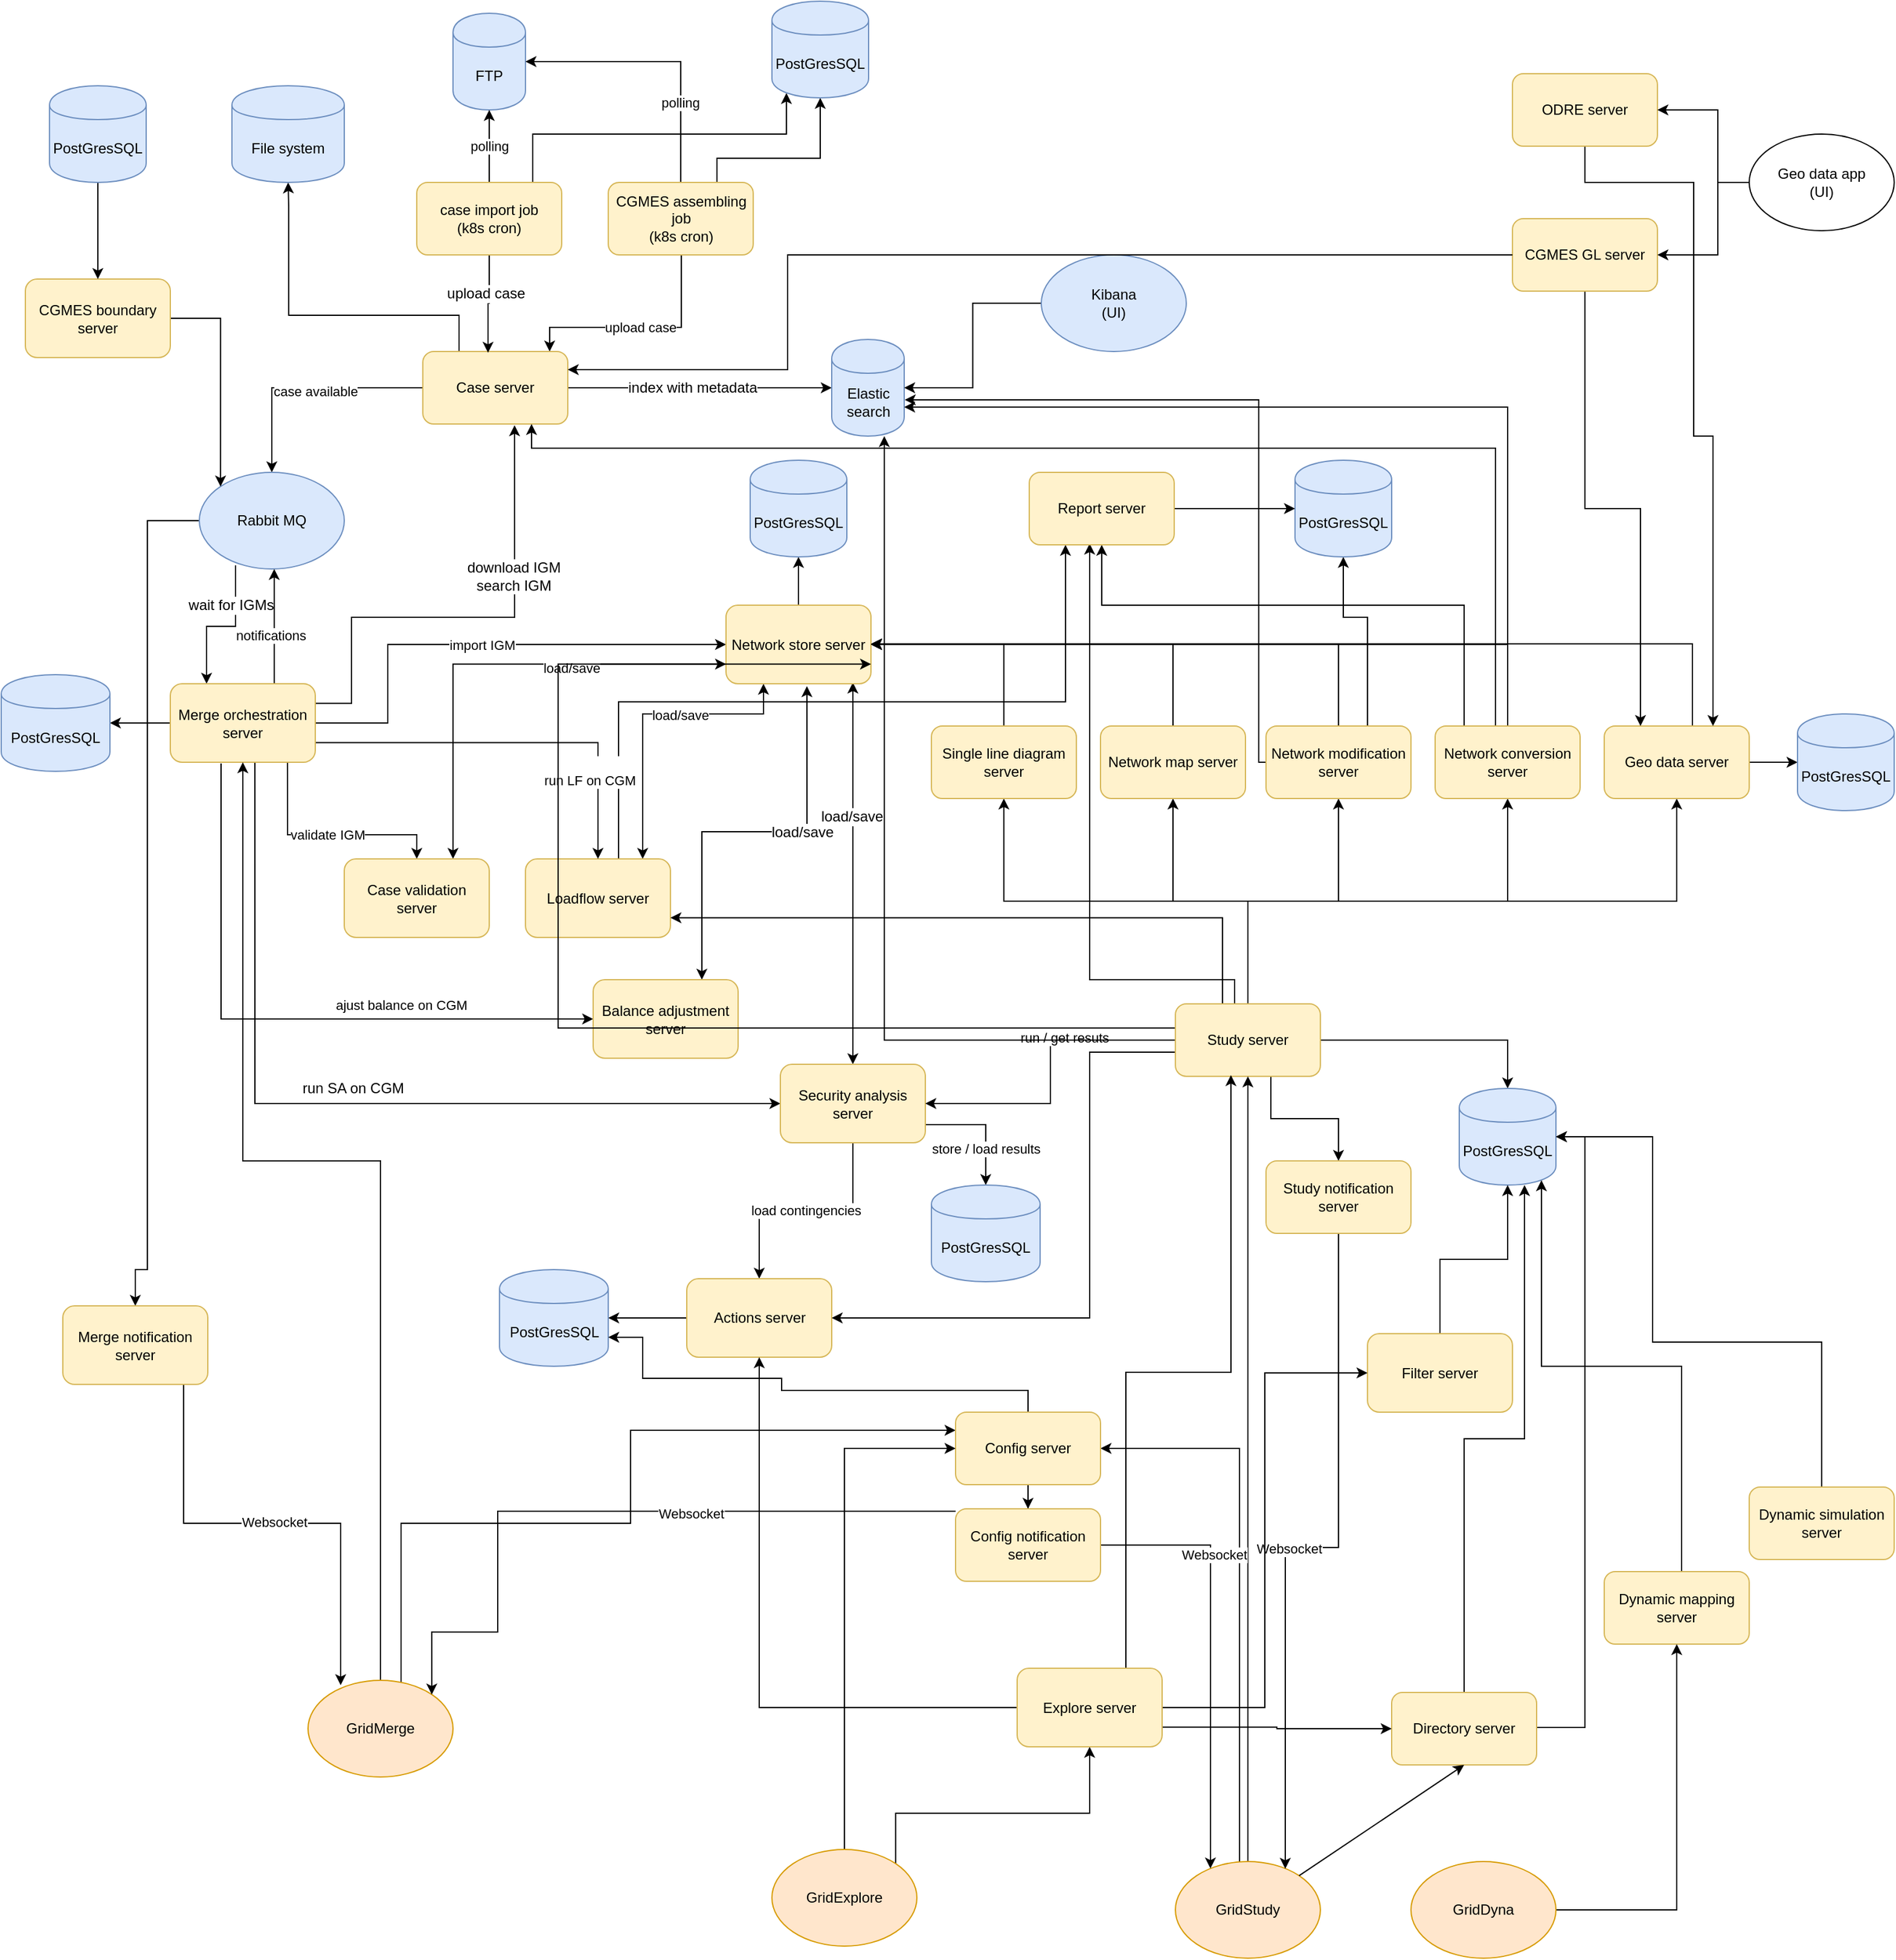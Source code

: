 <mxfile version="18.0.1" type="device"><diagram id="nZ52ACv4BuAKX4Gc4Oga" name="Page-1"><mxGraphModel dx="1422" dy="720" grid="1" gridSize="10" guides="1" tooltips="1" connect="1" arrows="1" fold="1" page="1" pageScale="1" pageWidth="1654" pageHeight="2336" math="0" shadow="0"><root><mxCell id="0"/><mxCell id="1" parent="0"/><mxCell id="-lcH-714XWrCng2hsg_k-27" style="edgeStyle=orthogonalEdgeStyle;rounded=0;orthogonalLoop=1;jettySize=auto;html=1;strokeColor=#000000;fontColor=#000000;" parent="1" source="-lcH-714XWrCng2hsg_k-1" target="-lcH-714XWrCng2hsg_k-23" edge="1"><mxGeometry relative="1" as="geometry"/></mxCell><mxCell id="-lcH-714XWrCng2hsg_k-28" value="index with metadata" style="text;html=1;align=center;verticalAlign=middle;resizable=0;points=[];labelBackgroundColor=#ffffff;" parent="-lcH-714XWrCng2hsg_k-27" vertex="1" connectable="0"><mxGeometry x="0.434" relative="1" as="geometry"><mxPoint x="-53.5" as="offset"/></mxGeometry></mxCell><mxCell id="YNeChLyI82NpCaiBGggI-13" style="edgeStyle=orthogonalEdgeStyle;rounded=0;orthogonalLoop=1;jettySize=auto;html=1;startArrow=none;startFill=0;strokeColor=#000000;fontColor=#000000;" parent="1" source="-lcH-714XWrCng2hsg_k-1" target="-lcH-714XWrCng2hsg_k-2" edge="1"><mxGeometry relative="1" as="geometry"/></mxCell><mxCell id="YNeChLyI82NpCaiBGggI-14" value="case available" style="edgeLabel;html=1;align=center;verticalAlign=middle;resizable=0;points=[];fontColor=#000000;" parent="YNeChLyI82NpCaiBGggI-13" vertex="1" connectable="0"><mxGeometry x="-0.087" y="3" relative="1" as="geometry"><mxPoint as="offset"/></mxGeometry></mxCell><mxCell id="YNeChLyI82NpCaiBGggI-18" value="upload case" style="edgeStyle=orthogonalEdgeStyle;rounded=0;orthogonalLoop=1;jettySize=auto;html=1;entryX=0.5;entryY=1;entryDx=0;entryDy=0;startArrow=classic;startFill=1;strokeColor=#000000;fontColor=#000000;exitX=0.875;exitY=0;exitDx=0;exitDy=0;exitPerimeter=0;endArrow=none;endFill=0;" parent="1" source="-lcH-714XWrCng2hsg_k-1" target="YNeChLyI82NpCaiBGggI-17" edge="1"><mxGeometry relative="1" as="geometry"><Array as="points"><mxPoint x="523" y="270"/><mxPoint x="632" y="270"/><mxPoint x="632" y="210"/></Array></mxGeometry></mxCell><mxCell id="gnLXbhwJznotGgnq6ZsX-46" style="edgeStyle=orthogonalEdgeStyle;rounded=0;orthogonalLoop=1;jettySize=auto;html=1;entryX=0.5;entryY=1;entryDx=0;entryDy=0;exitX=0.25;exitY=0;exitDx=0;exitDy=0;" parent="1" source="-lcH-714XWrCng2hsg_k-1" target="gnLXbhwJznotGgnq6ZsX-47" edge="1"><mxGeometry relative="1" as="geometry"><Array as="points"><mxPoint x="448" y="260"/><mxPoint x="307" y="260"/><mxPoint x="307" y="170"/></Array><mxPoint x="800" y="170" as="targetPoint"/><mxPoint x="400" y="270" as="sourcePoint"/></mxGeometry></mxCell><mxCell id="-lcH-714XWrCng2hsg_k-1" value="Case server" style="rounded=1;whiteSpace=wrap;html=1;fillColor=#fff2cc;strokeColor=#d6b656;" parent="1" vertex="1"><mxGeometry x="418" y="290" width="120" height="60" as="geometry"/></mxCell><mxCell id="-lcH-714XWrCng2hsg_k-19" style="edgeStyle=orthogonalEdgeStyle;rounded=0;orthogonalLoop=1;jettySize=auto;html=1;fontColor=#FF33FF;entryX=0.25;entryY=0;entryDx=0;entryDy=0;exitX=0.25;exitY=0.963;exitDx=0;exitDy=0;exitPerimeter=0;" parent="1" source="-lcH-714XWrCng2hsg_k-2" target="f9GNQP5eCho-4kWKBRWq-1" edge="1"><mxGeometry relative="1" as="geometry"><mxPoint x="234" y="470" as="sourcePoint"/><mxPoint x="269" y="520" as="targetPoint"/></mxGeometry></mxCell><mxCell id="-lcH-714XWrCng2hsg_k-20" value="wait for IGMs" style="text;html=1;align=center;verticalAlign=middle;resizable=0;points=[];labelBackgroundColor=#ffffff;" parent="-lcH-714XWrCng2hsg_k-19" vertex="1" connectable="0"><mxGeometry x="0.12" y="22" relative="1" as="geometry"><mxPoint x="13.54" y="-39.5" as="offset"/></mxGeometry></mxCell><mxCell id="YNeChLyI82NpCaiBGggI-10" style="edgeStyle=orthogonalEdgeStyle;rounded=0;orthogonalLoop=1;jettySize=auto;html=1;entryX=0.5;entryY=0;entryDx=0;entryDy=0;startArrow=none;startFill=0;exitX=0;exitY=0.5;exitDx=0;exitDy=0;" parent="1" source="-lcH-714XWrCng2hsg_k-2" target="YNeChLyI82NpCaiBGggI-9" edge="1"><mxGeometry relative="1" as="geometry"><Array as="points"><mxPoint x="190" y="430"/><mxPoint x="190" y="1050"/></Array></mxGeometry></mxCell><mxCell id="-lcH-714XWrCng2hsg_k-2" value="Rabbit MQ" style="ellipse;whiteSpace=wrap;html=1;fillColor=#dae8fc;strokeColor=#6c8ebf;" parent="1" vertex="1"><mxGeometry x="233" y="390" width="120" height="80" as="geometry"/></mxCell><mxCell id="-lcH-714XWrCng2hsg_k-8" value="FTP" style="shape=cylinder;whiteSpace=wrap;html=1;boundedLbl=1;backgroundOutline=1;fillColor=#dae8fc;strokeColor=#6c8ebf;" parent="1" vertex="1"><mxGeometry x="443" y="10" width="60" height="80" as="geometry"/></mxCell><mxCell id="-lcH-714XWrCng2hsg_k-13" style="edgeStyle=orthogonalEdgeStyle;rounded=0;orthogonalLoop=1;jettySize=auto;html=1;entryX=0.45;entryY=0.017;entryDx=0;entryDy=0;entryPerimeter=0;" parent="1" source="-lcH-714XWrCng2hsg_k-9" target="-lcH-714XWrCng2hsg_k-1" edge="1"><mxGeometry relative="1" as="geometry"/></mxCell><mxCell id="-lcH-714XWrCng2hsg_k-14" value="upload case" style="text;html=1;align=center;verticalAlign=middle;resizable=0;points=[];labelBackgroundColor=#ffffff;" parent="-lcH-714XWrCng2hsg_k-13" vertex="1" connectable="0"><mxGeometry x="-0.223" y="-3" relative="1" as="geometry"><mxPoint as="offset"/></mxGeometry></mxCell><mxCell id="f9GNQP5eCho-4kWKBRWq-10" style="edgeStyle=orthogonalEdgeStyle;rounded=0;orthogonalLoop=1;jettySize=auto;html=1;entryX=0.15;entryY=0.95;entryDx=0;entryDy=0;entryPerimeter=0;" parent="1" source="-lcH-714XWrCng2hsg_k-9" target="EGy42DPzkl6_A8lIJ_Wb-2" edge="1"><mxGeometry relative="1" as="geometry"><Array as="points"><mxPoint x="509" y="110"/><mxPoint x="719" y="110"/></Array><mxPoint x="720" y="60" as="targetPoint"/></mxGeometry></mxCell><mxCell id="YNeChLyI82NpCaiBGggI-22" value="polling" style="edgeStyle=orthogonalEdgeStyle;rounded=0;orthogonalLoop=1;jettySize=auto;html=1;entryX=0.5;entryY=1;entryDx=0;entryDy=0;startArrow=none;startFill=0;endArrow=classic;endFill=1;strokeColor=#000000;fontColor=#000000;" parent="1" source="-lcH-714XWrCng2hsg_k-9" target="-lcH-714XWrCng2hsg_k-8" edge="1"><mxGeometry relative="1" as="geometry"/></mxCell><mxCell id="-lcH-714XWrCng2hsg_k-9" value="&lt;div&gt;case import job&lt;br&gt;&lt;/div&gt;&lt;div&gt;(k8s cron)&lt;/div&gt;" style="rounded=1;whiteSpace=wrap;html=1;fillColor=#fff2cc;strokeColor=#d6b656;" parent="1" vertex="1"><mxGeometry x="413" y="150" width="120" height="60" as="geometry"/></mxCell><mxCell id="-lcH-714XWrCng2hsg_k-21" style="edgeStyle=orthogonalEdgeStyle;rounded=0;orthogonalLoop=1;jettySize=auto;html=1;entryX=0.633;entryY=1.017;entryDx=0;entryDy=0;entryPerimeter=0;exitX=1;exitY=0.25;exitDx=0;exitDy=0;" parent="1" source="f9GNQP5eCho-4kWKBRWq-1" target="-lcH-714XWrCng2hsg_k-1" edge="1"><mxGeometry relative="1" as="geometry"><Array as="points"><mxPoint x="359" y="581"/><mxPoint x="359" y="510"/><mxPoint x="494" y="510"/></Array></mxGeometry></mxCell><mxCell id="-lcH-714XWrCng2hsg_k-22" value="&lt;div&gt;download IGM&lt;/div&gt;&lt;div&gt;search IGM&lt;br&gt;&lt;/div&gt;" style="text;html=1;align=center;verticalAlign=middle;resizable=0;points=[];labelBackgroundColor=#ffffff;" parent="-lcH-714XWrCng2hsg_k-21" vertex="1" connectable="0"><mxGeometry x="0.368" y="1" relative="1" as="geometry"><mxPoint as="offset"/></mxGeometry></mxCell><mxCell id="-lcH-714XWrCng2hsg_k-34" value="import IGM" style="edgeStyle=orthogonalEdgeStyle;rounded=0;orthogonalLoop=1;jettySize=auto;html=1;entryX=0;entryY=0.5;entryDx=0;entryDy=0;strokeColor=#000000;fontColor=#000000;exitX=1;exitY=0.5;exitDx=0;exitDy=0;" parent="1" source="f9GNQP5eCho-4kWKBRWq-1" target="-lcH-714XWrCng2hsg_k-30" edge="1"><mxGeometry relative="1" as="geometry"><Array as="points"><mxPoint x="389" y="598"/><mxPoint x="389" y="533"/></Array></mxGeometry></mxCell><mxCell id="-lcH-714XWrCng2hsg_k-35" value="ajust balance on CGM" style="edgeStyle=orthogonalEdgeStyle;rounded=0;orthogonalLoop=1;jettySize=auto;html=1;entryX=0;entryY=0.5;entryDx=0;entryDy=0;strokeColor=#000000;fontColor=#000000;exitX=0.35;exitY=1.015;exitDx=0;exitDy=0;exitPerimeter=0;" parent="1" source="f9GNQP5eCho-4kWKBRWq-1" target="-lcH-714XWrCng2hsg_k-32" edge="1"><mxGeometry x="0.388" y="13" relative="1" as="geometry"><mxPoint y="1" as="offset"/></mxGeometry></mxCell><mxCell id="-lcH-714XWrCng2hsg_k-36" style="edgeStyle=orthogonalEdgeStyle;rounded=0;orthogonalLoop=1;jettySize=auto;html=1;exitX=0.583;exitY=1;exitDx=0;exitDy=0;entryX=0;entryY=0.5;entryDx=0;entryDy=0;strokeColor=#000000;fontColor=#000000;exitPerimeter=0;" parent="1" source="f9GNQP5eCho-4kWKBRWq-1" target="-lcH-714XWrCng2hsg_k-33" edge="1"><mxGeometry relative="1" as="geometry"/></mxCell><mxCell id="-lcH-714XWrCng2hsg_k-37" value="run SA on CGM" style="text;html=1;align=center;verticalAlign=middle;resizable=0;points=[];labelBackgroundColor=#ffffff;fontColor=#000000;" parent="-lcH-714XWrCng2hsg_k-36" vertex="1" connectable="0"><mxGeometry x="-0.3" relative="1" as="geometry"><mxPoint x="81" y="19" as="offset"/></mxGeometry></mxCell><mxCell id="-lcH-714XWrCng2hsg_k-50" value="validate IGM" style="edgeStyle=orthogonalEdgeStyle;rounded=0;orthogonalLoop=1;jettySize=auto;html=1;strokeColor=#000000;fontColor=#000000;exitX=0.808;exitY=1;exitDx=0;exitDy=0;entryX=0.5;entryY=0;entryDx=0;entryDy=0;exitPerimeter=0;" parent="1" source="f9GNQP5eCho-4kWKBRWq-1" target="YNeChLyI82NpCaiBGggI-1" edge="1"><mxGeometry relative="1" as="geometry"><mxPoint x="475" y="595" as="sourcePoint"/><mxPoint x="169" y="700" as="targetPoint"/><Array as="points"><mxPoint x="306" y="690"/><mxPoint x="413" y="690"/></Array></mxGeometry></mxCell><mxCell id="-lcH-714XWrCng2hsg_k-23" value="Elastic search" style="shape=cylinder;whiteSpace=wrap;html=1;boundedLbl=1;backgroundOutline=1;fillColor=#dae8fc;strokeColor=#6c8ebf;" parent="1" vertex="1"><mxGeometry x="756.5" y="280" width="60" height="80" as="geometry"/></mxCell><mxCell id="-lcH-714XWrCng2hsg_k-41" style="edgeStyle=orthogonalEdgeStyle;rounded=0;orthogonalLoop=1;jettySize=auto;html=1;strokeColor=#000000;fontColor=#000000;exitX=0.558;exitY=1.031;exitDx=0;exitDy=0;entryX=0.75;entryY=0;entryDx=0;entryDy=0;exitPerimeter=0;startArrow=classic;startFill=1;" parent="1" source="-lcH-714XWrCng2hsg_k-30" target="-lcH-714XWrCng2hsg_k-32" edge="1"><mxGeometry relative="1" as="geometry"/></mxCell><mxCell id="-lcH-714XWrCng2hsg_k-43" value="load/save" style="text;html=1;align=center;verticalAlign=middle;resizable=0;points=[];labelBackgroundColor=#ffffff;fontColor=#000000;" parent="-lcH-714XWrCng2hsg_k-41" vertex="1" connectable="0"><mxGeometry x="-0.237" relative="1" as="geometry"><mxPoint x="1" as="offset"/></mxGeometry></mxCell><mxCell id="-lcH-714XWrCng2hsg_k-42" style="edgeStyle=orthogonalEdgeStyle;rounded=0;orthogonalLoop=1;jettySize=auto;html=1;entryX=0.5;entryY=0;entryDx=0;entryDy=0;strokeColor=#000000;fontColor=#000000;exitX=0.875;exitY=0.985;exitDx=0;exitDy=0;exitPerimeter=0;startArrow=classic;startFill=1;" parent="1" source="-lcH-714XWrCng2hsg_k-30" target="-lcH-714XWrCng2hsg_k-33" edge="1"><mxGeometry relative="1" as="geometry"><mxPoint x="769" y="568" as="sourcePoint"/></mxGeometry></mxCell><mxCell id="-lcH-714XWrCng2hsg_k-44" value="load/save" style="text;html=1;align=center;verticalAlign=middle;resizable=0;points=[];labelBackgroundColor=#ffffff;fontColor=#000000;" parent="-lcH-714XWrCng2hsg_k-42" vertex="1" connectable="0"><mxGeometry x="-0.297" y="-1" relative="1" as="geometry"><mxPoint as="offset"/></mxGeometry></mxCell><mxCell id="-lcH-714XWrCng2hsg_k-48" style="edgeStyle=orthogonalEdgeStyle;rounded=0;orthogonalLoop=1;jettySize=auto;html=1;strokeColor=#000000;fontColor=#000000;entryX=0.5;entryY=1;entryDx=0;entryDy=0;" parent="1" source="-lcH-714XWrCng2hsg_k-30" target="EGy42DPzkl6_A8lIJ_Wb-3" edge="1"><mxGeometry relative="1" as="geometry"><mxPoint x="670" y="460" as="targetPoint"/></mxGeometry></mxCell><mxCell id="-lcH-714XWrCng2hsg_k-52" style="edgeStyle=orthogonalEdgeStyle;rounded=0;orthogonalLoop=1;jettySize=auto;html=1;strokeColor=#000000;fontColor=#000000;startArrow=classic;startFill=1;" parent="1" edge="1"><mxGeometry relative="1" as="geometry"><Array as="points"><mxPoint x="700" y="590"/><mxPoint x="600" y="590"/></Array><mxPoint x="700" y="565" as="sourcePoint"/><mxPoint x="600" y="710" as="targetPoint"/></mxGeometry></mxCell><mxCell id="f9GNQP5eCho-4kWKBRWq-14" value="load/save" style="edgeLabel;html=1;align=center;verticalAlign=middle;resizable=0;points=[];" parent="-lcH-714XWrCng2hsg_k-52" vertex="1" connectable="0"><mxGeometry x="-0.227" y="1" relative="1" as="geometry"><mxPoint as="offset"/></mxGeometry></mxCell><mxCell id="-lcH-714XWrCng2hsg_k-30" value="Network store server" style="rounded=1;whiteSpace=wrap;html=1;fillColor=#fff2cc;strokeColor=#d6b656;" parent="1" vertex="1"><mxGeometry x="669" y="500" width="120" height="65" as="geometry"/></mxCell><mxCell id="-lcH-714XWrCng2hsg_k-31" style="edgeStyle=orthogonalEdgeStyle;rounded=0;orthogonalLoop=1;jettySize=auto;html=1;exitX=0.5;exitY=1;exitDx=0;exitDy=0;strokeColor=#000000;fontColor=#000000;" parent="1" source="-lcH-714XWrCng2hsg_k-30" target="-lcH-714XWrCng2hsg_k-30" edge="1"><mxGeometry relative="1" as="geometry"/></mxCell><mxCell id="-lcH-714XWrCng2hsg_k-32" value="Balance adjustment server" style="rounded=1;whiteSpace=wrap;html=1;fillColor=#fff2cc;strokeColor=#d6b656;" parent="1" vertex="1"><mxGeometry x="559" y="810" width="120" height="65" as="geometry"/></mxCell><mxCell id="f9GNQP5eCho-4kWKBRWq-21" value="load contingencies" style="edgeStyle=orthogonalEdgeStyle;rounded=0;orthogonalLoop=1;jettySize=auto;html=1;" parent="1" source="-lcH-714XWrCng2hsg_k-33" target="f9GNQP5eCho-4kWKBRWq-18" edge="1"><mxGeometry relative="1" as="geometry"/></mxCell><mxCell id="gnLXbhwJznotGgnq6ZsX-56" value="store / load results" style="edgeStyle=orthogonalEdgeStyle;rounded=0;orthogonalLoop=1;jettySize=auto;html=1;" parent="1" source="-lcH-714XWrCng2hsg_k-33" target="gnLXbhwJznotGgnq6ZsX-55" edge="1"><mxGeometry y="-20" relative="1" as="geometry"><Array as="points"><mxPoint x="884" y="930"/></Array><mxPoint x="20" y="20" as="offset"/></mxGeometry></mxCell><mxCell id="-lcH-714XWrCng2hsg_k-33" value="Security analysis server" style="rounded=1;whiteSpace=wrap;html=1;fillColor=#fff2cc;strokeColor=#d6b656;" parent="1" vertex="1"><mxGeometry x="714" y="880" width="120" height="65" as="geometry"/></mxCell><mxCell id="hC_RuYK1lBQlacndvNK2-4" style="edgeStyle=orthogonalEdgeStyle;rounded=0;orthogonalLoop=1;jettySize=auto;html=1;entryX=0.25;entryY=1;entryDx=0;entryDy=0;" parent="1" source="-lcH-714XWrCng2hsg_k-49" target="hC_RuYK1lBQlacndvNK2-1" edge="1"><mxGeometry relative="1" as="geometry"><Array as="points"><mxPoint x="580" y="580"/><mxPoint x="950" y="580"/></Array></mxGeometry></mxCell><mxCell id="-lcH-714XWrCng2hsg_k-49" value="Loadflow server" style="rounded=1;whiteSpace=wrap;html=1;fillColor=#fff2cc;strokeColor=#d6b656;" parent="1" vertex="1"><mxGeometry x="503" y="710" width="120" height="65" as="geometry"/></mxCell><mxCell id="f9GNQP5eCho-4kWKBRWq-4" style="edgeStyle=orthogonalEdgeStyle;rounded=0;orthogonalLoop=1;jettySize=auto;html=1;" parent="1" target="-lcH-714XWrCng2hsg_k-2" edge="1"><mxGeometry relative="1" as="geometry"><mxPoint x="295" y="565" as="sourcePoint"/><mxPoint x="295" y="470" as="targetPoint"/><Array as="points"><mxPoint x="295" y="500"/><mxPoint x="295" y="500"/></Array></mxGeometry></mxCell><mxCell id="f9GNQP5eCho-4kWKBRWq-5" value="&lt;font&gt;notifications&lt;/font&gt;" style="edgeLabel;html=1;align=center;verticalAlign=middle;resizable=0;points=[];" parent="f9GNQP5eCho-4kWKBRWq-4" vertex="1" connectable="0"><mxGeometry x="-0.157" y="3" relative="1" as="geometry"><mxPoint as="offset"/></mxGeometry></mxCell><mxCell id="f9GNQP5eCho-4kWKBRWq-11" style="edgeStyle=orthogonalEdgeStyle;rounded=0;orthogonalLoop=1;jettySize=auto;html=1;" parent="1" source="f9GNQP5eCho-4kWKBRWq-1" target="f9GNQP5eCho-4kWKBRWq-6" edge="1"><mxGeometry relative="1" as="geometry"/></mxCell><mxCell id="YNeChLyI82NpCaiBGggI-7" style="edgeStyle=orthogonalEdgeStyle;rounded=0;orthogonalLoop=1;jettySize=auto;html=1;entryX=0.5;entryY=0;entryDx=0;entryDy=0;startArrow=none;startFill=0;exitX=1;exitY=0.75;exitDx=0;exitDy=0;" parent="1" source="f9GNQP5eCho-4kWKBRWq-1" target="-lcH-714XWrCng2hsg_k-49" edge="1"><mxGeometry relative="1" as="geometry"/></mxCell><mxCell id="YNeChLyI82NpCaiBGggI-8" value="&lt;br&gt;run LF on CGM" style="edgeLabel;html=1;align=center;verticalAlign=middle;resizable=0;points=[];" parent="YNeChLyI82NpCaiBGggI-7" vertex="1" connectable="0"><mxGeometry x="0.075" y="-4" relative="1" as="geometry"><mxPoint x="49" y="19.71" as="offset"/></mxGeometry></mxCell><mxCell id="f9GNQP5eCho-4kWKBRWq-1" value="Merge orchestration server" style="rounded=1;whiteSpace=wrap;html=1;fillColor=#fff2cc;strokeColor=#d6b656;" parent="1" vertex="1"><mxGeometry x="209" y="565" width="120" height="65" as="geometry"/></mxCell><mxCell id="f9GNQP5eCho-4kWKBRWq-6" value="PostGresSQL" style="shape=cylinder;whiteSpace=wrap;html=1;boundedLbl=1;backgroundOutline=1;fillColor=#dae8fc;strokeColor=#6c8ebf;" parent="1" vertex="1"><mxGeometry x="69" y="557.5" width="90" height="80" as="geometry"/></mxCell><mxCell id="f9GNQP5eCho-4kWKBRWq-20" style="edgeStyle=orthogonalEdgeStyle;rounded=0;orthogonalLoop=1;jettySize=auto;html=1;entryX=1;entryY=0.5;entryDx=0;entryDy=0;" parent="1" source="f9GNQP5eCho-4kWKBRWq-18" target="f9GNQP5eCho-4kWKBRWq-19" edge="1"><mxGeometry relative="1" as="geometry"/></mxCell><mxCell id="f9GNQP5eCho-4kWKBRWq-18" value="Actions server" style="rounded=1;whiteSpace=wrap;html=1;fillColor=#fff2cc;strokeColor=#d6b656;" parent="1" vertex="1"><mxGeometry x="636.5" y="1057.5" width="120" height="65" as="geometry"/></mxCell><mxCell id="f9GNQP5eCho-4kWKBRWq-19" value="PostGresSQL" style="shape=cylinder;whiteSpace=wrap;html=1;boundedLbl=1;backgroundOutline=1;fillColor=#dae8fc;strokeColor=#6c8ebf;" parent="1" vertex="1"><mxGeometry x="481.5" y="1050" width="90" height="80" as="geometry"/></mxCell><mxCell id="YNeChLyI82NpCaiBGggI-4" style="edgeStyle=orthogonalEdgeStyle;rounded=0;orthogonalLoop=1;jettySize=auto;html=1;exitX=0.75;exitY=0;exitDx=0;exitDy=0;entryX=0;entryY=0.75;entryDx=0;entryDy=0;startArrow=classic;startFill=1;" parent="1" source="YNeChLyI82NpCaiBGggI-1" target="-lcH-714XWrCng2hsg_k-30" edge="1"><mxGeometry relative="1" as="geometry"/></mxCell><mxCell id="YNeChLyI82NpCaiBGggI-5" value="load/save" style="edgeLabel;html=1;align=center;verticalAlign=middle;resizable=0;points=[];" parent="YNeChLyI82NpCaiBGggI-4" vertex="1" connectable="0"><mxGeometry x="0.339" y="-3" relative="1" as="geometry"><mxPoint as="offset"/></mxGeometry></mxCell><mxCell id="YNeChLyI82NpCaiBGggI-1" value="Case validation server" style="rounded=1;whiteSpace=wrap;html=1;fillColor=#fff2cc;strokeColor=#d6b656;" parent="1" vertex="1"><mxGeometry x="353" y="710" width="120" height="65" as="geometry"/></mxCell><mxCell id="YNeChLyI82NpCaiBGggI-15" style="edgeStyle=orthogonalEdgeStyle;rounded=0;orthogonalLoop=1;jettySize=auto;html=1;entryX=0.225;entryY=0.05;entryDx=0;entryDy=0;startArrow=none;startFill=0;strokeColor=#000000;fontColor=#000000;exitX=0.25;exitY=1;exitDx=0;exitDy=0;entryPerimeter=0;" parent="1" source="YNeChLyI82NpCaiBGggI-9" target="gnLXbhwJznotGgnq6ZsX-35" edge="1"><mxGeometry relative="1" as="geometry"><mxPoint x="149" y="175" as="targetPoint"/><Array as="points"><mxPoint x="220" y="1115"/><mxPoint x="220" y="1260"/><mxPoint x="350" y="1260"/></Array></mxGeometry></mxCell><mxCell id="YNeChLyI82NpCaiBGggI-16" value="Websocket" style="edgeLabel;html=1;align=center;verticalAlign=middle;resizable=0;points=[];fontColor=#000000;" parent="YNeChLyI82NpCaiBGggI-15" vertex="1" connectable="0"><mxGeometry x="0.255" y="1" relative="1" as="geometry"><mxPoint as="offset"/></mxGeometry></mxCell><mxCell id="YNeChLyI82NpCaiBGggI-9" value="Merge notification server" style="rounded=1;whiteSpace=wrap;html=1;fillColor=#fff2cc;strokeColor=#d6b656;" parent="1" vertex="1"><mxGeometry x="120" y="1080" width="120" height="65" as="geometry"/></mxCell><mxCell id="YNeChLyI82NpCaiBGggI-19" style="edgeStyle=orthogonalEdgeStyle;rounded=0;orthogonalLoop=1;jettySize=auto;html=1;startArrow=none;startFill=0;strokeColor=#000000;fontColor=#000000;exitX=0.75;exitY=0;exitDx=0;exitDy=0;" parent="1" source="YNeChLyI82NpCaiBGggI-17" target="EGy42DPzkl6_A8lIJ_Wb-2" edge="1"><mxGeometry relative="1" as="geometry"><mxPoint x="824" y="90" as="targetPoint"/><Array as="points"><mxPoint x="662" y="130"/><mxPoint x="747" y="130"/></Array></mxGeometry></mxCell><mxCell id="YNeChLyI82NpCaiBGggI-20" style="edgeStyle=orthogonalEdgeStyle;rounded=0;orthogonalLoop=1;jettySize=auto;html=1;entryX=1;entryY=0.5;entryDx=0;entryDy=0;startArrow=none;startFill=0;strokeColor=#000000;fontColor=#000000;exitX=0.5;exitY=0;exitDx=0;exitDy=0;" parent="1" source="YNeChLyI82NpCaiBGggI-17" target="-lcH-714XWrCng2hsg_k-8" edge="1"><mxGeometry relative="1" as="geometry"/></mxCell><mxCell id="YNeChLyI82NpCaiBGggI-21" value="polling" style="edgeLabel;html=1;align=center;verticalAlign=middle;resizable=0;points=[];fontColor=#000000;" parent="YNeChLyI82NpCaiBGggI-20" vertex="1" connectable="0"><mxGeometry x="-0.422" y="2" relative="1" as="geometry"><mxPoint x="1" as="offset"/></mxGeometry></mxCell><mxCell id="YNeChLyI82NpCaiBGggI-17" value="&lt;div&gt;CGMES assembling job&lt;br&gt;&lt;/div&gt;&lt;div&gt;(k8s cron)&lt;/div&gt;" style="rounded=1;whiteSpace=wrap;html=1;fillColor=#fff2cc;strokeColor=#d6b656;" parent="1" vertex="1"><mxGeometry x="571.5" y="150" width="120" height="60" as="geometry"/></mxCell><mxCell id="gnLXbhwJznotGgnq6ZsX-18" style="edgeStyle=orthogonalEdgeStyle;rounded=0;orthogonalLoop=1;jettySize=auto;html=1;entryX=0.5;entryY=0;entryDx=0;entryDy=0;" parent="1" source="gnLXbhwJznotGgnq6ZsX-1" target="O9p13swTpiDcD9dTKe2k-17" edge="1"><mxGeometry relative="1" as="geometry"><Array as="points"><mxPoint x="1316" y="860"/></Array></mxGeometry></mxCell><mxCell id="gnLXbhwJznotGgnq6ZsX-19" style="edgeStyle=orthogonalEdgeStyle;rounded=0;orthogonalLoop=1;jettySize=auto;html=1;entryX=0.5;entryY=1;entryDx=0;entryDy=0;exitX=0.5;exitY=0;exitDx=0;exitDy=0;" parent="1" source="gnLXbhwJznotGgnq6ZsX-1" target="gnLXbhwJznotGgnq6ZsX-2" edge="1"><mxGeometry relative="1" as="geometry"/></mxCell><mxCell id="gnLXbhwJznotGgnq6ZsX-20" style="edgeStyle=orthogonalEdgeStyle;rounded=0;orthogonalLoop=1;jettySize=auto;html=1;entryX=0.5;entryY=1;entryDx=0;entryDy=0;" parent="1" source="gnLXbhwJznotGgnq6ZsX-1" target="gnLXbhwJznotGgnq6ZsX-5" edge="1"><mxGeometry relative="1" as="geometry"/></mxCell><mxCell id="gnLXbhwJznotGgnq6ZsX-21" style="edgeStyle=orthogonalEdgeStyle;rounded=0;orthogonalLoop=1;jettySize=auto;html=1;" parent="1" source="gnLXbhwJznotGgnq6ZsX-1" target="gnLXbhwJznotGgnq6ZsX-4" edge="1"><mxGeometry relative="1" as="geometry"/></mxCell><mxCell id="gnLXbhwJznotGgnq6ZsX-22" style="edgeStyle=orthogonalEdgeStyle;rounded=0;orthogonalLoop=1;jettySize=auto;html=1;exitX=0.5;exitY=0;exitDx=0;exitDy=0;" parent="1" source="gnLXbhwJznotGgnq6ZsX-1" target="gnLXbhwJznotGgnq6ZsX-3" edge="1"><mxGeometry relative="1" as="geometry"/></mxCell><mxCell id="gnLXbhwJznotGgnq6ZsX-23" style="edgeStyle=orthogonalEdgeStyle;rounded=0;orthogonalLoop=1;jettySize=auto;html=1;exitX=0.5;exitY=0;exitDx=0;exitDy=0;" parent="1" source="gnLXbhwJznotGgnq6ZsX-1" target="gnLXbhwJznotGgnq6ZsX-7" edge="1"><mxGeometry relative="1" as="geometry"/></mxCell><mxCell id="gnLXbhwJznotGgnq6ZsX-52" style="edgeStyle=orthogonalEdgeStyle;rounded=0;orthogonalLoop=1;jettySize=auto;html=1;entryX=1;entryY=0.75;entryDx=0;entryDy=0;" parent="1" source="gnLXbhwJznotGgnq6ZsX-1" target="-lcH-714XWrCng2hsg_k-49" edge="1"><mxGeometry relative="1" as="geometry"><Array as="points"><mxPoint x="1080" y="759"/></Array></mxGeometry></mxCell><mxCell id="gnLXbhwJznotGgnq6ZsX-53" style="edgeStyle=orthogonalEdgeStyle;rounded=0;orthogonalLoop=1;jettySize=auto;html=1;entryX=1;entryY=0.5;entryDx=0;entryDy=0;" parent="1" source="gnLXbhwJznotGgnq6ZsX-1" target="-lcH-714XWrCng2hsg_k-33" edge="1"><mxGeometry relative="1" as="geometry"/></mxCell><mxCell id="gnLXbhwJznotGgnq6ZsX-57" value="run / get resuts" style="edgeLabel;html=1;align=center;verticalAlign=middle;resizable=0;points=[];" parent="gnLXbhwJznotGgnq6ZsX-53" vertex="1" connectable="0"><mxGeometry x="-0.291" y="-2" relative="1" as="geometry"><mxPoint as="offset"/></mxGeometry></mxCell><mxCell id="gnLXbhwJznotGgnq6ZsX-54" style="edgeStyle=orthogonalEdgeStyle;rounded=0;orthogonalLoop=1;jettySize=auto;html=1;entryX=1;entryY=0.5;entryDx=0;entryDy=0;" parent="1" source="gnLXbhwJznotGgnq6ZsX-1" target="f9GNQP5eCho-4kWKBRWq-18" edge="1"><mxGeometry relative="1" as="geometry"><Array as="points"><mxPoint x="970" y="870"/><mxPoint x="970" y="1090"/></Array></mxGeometry></mxCell><mxCell id="O9p13swTpiDcD9dTKe2k-13" style="edgeStyle=orthogonalEdgeStyle;rounded=0;orthogonalLoop=1;jettySize=auto;html=1;" parent="1" source="gnLXbhwJznotGgnq6ZsX-1" target="O9p13swTpiDcD9dTKe2k-2" edge="1"><mxGeometry relative="1" as="geometry"><Array as="points"><mxPoint x="1120" y="925"/><mxPoint x="1176" y="925"/></Array></mxGeometry></mxCell><mxCell id="qp7J1lhOK_fcD2x9cmu0-13" style="edgeStyle=orthogonalEdgeStyle;rounded=0;orthogonalLoop=1;jettySize=auto;html=1;entryX=1;entryY=0.75;entryDx=0;entryDy=0;" parent="1" source="gnLXbhwJznotGgnq6ZsX-1" target="-lcH-714XWrCng2hsg_k-30" edge="1"><mxGeometry relative="1" as="geometry"><Array as="points"><mxPoint x="530" y="850"/><mxPoint x="530" y="549"/></Array></mxGeometry></mxCell><mxCell id="hC_RuYK1lBQlacndvNK2-6" style="edgeStyle=orthogonalEdgeStyle;rounded=0;orthogonalLoop=1;jettySize=auto;html=1;" parent="1" source="gnLXbhwJznotGgnq6ZsX-1" edge="1"><mxGeometry relative="1" as="geometry"><mxPoint x="970" y="449" as="targetPoint"/><Array as="points"><mxPoint x="1090" y="810"/><mxPoint x="970" y="810"/><mxPoint x="970" y="449"/></Array></mxGeometry></mxCell><mxCell id="hC_RuYK1lBQlacndvNK2-9" style="edgeStyle=orthogonalEdgeStyle;rounded=0;orthogonalLoop=1;jettySize=auto;html=1;" parent="1" source="gnLXbhwJznotGgnq6ZsX-1" target="-lcH-714XWrCng2hsg_k-23" edge="1"><mxGeometry relative="1" as="geometry"><Array as="points"><mxPoint x="800" y="860"/></Array></mxGeometry></mxCell><mxCell id="gnLXbhwJznotGgnq6ZsX-1" value="Study server" style="rounded=1;whiteSpace=wrap;html=1;fillColor=#fff2cc;strokeColor=#d6b656;" parent="1" vertex="1"><mxGeometry x="1041" y="830" width="120" height="60" as="geometry"/></mxCell><mxCell id="gnLXbhwJznotGgnq6ZsX-8" style="edgeStyle=orthogonalEdgeStyle;rounded=0;orthogonalLoop=1;jettySize=auto;html=1;entryX=1;entryY=0.5;entryDx=0;entryDy=0;exitX=0.5;exitY=0;exitDx=0;exitDy=0;" parent="1" source="gnLXbhwJznotGgnq6ZsX-2" target="-lcH-714XWrCng2hsg_k-30" edge="1"><mxGeometry relative="1" as="geometry"/></mxCell><mxCell id="gnLXbhwJznotGgnq6ZsX-2" value="Single line diagram server" style="rounded=1;whiteSpace=wrap;html=1;fillColor=#fff2cc;strokeColor=#d6b656;" parent="1" vertex="1"><mxGeometry x="839" y="600" width="120" height="60" as="geometry"/></mxCell><mxCell id="gnLXbhwJznotGgnq6ZsX-13" style="edgeStyle=orthogonalEdgeStyle;rounded=0;orthogonalLoop=1;jettySize=auto;html=1;entryX=1;entryY=0.5;entryDx=0;entryDy=0;exitX=0.5;exitY=0;exitDx=0;exitDy=0;" parent="1" source="gnLXbhwJznotGgnq6ZsX-3" target="-lcH-714XWrCng2hsg_k-30" edge="1"><mxGeometry relative="1" as="geometry"/></mxCell><mxCell id="gnLXbhwJznotGgnq6ZsX-25" style="edgeStyle=orthogonalEdgeStyle;rounded=0;orthogonalLoop=1;jettySize=auto;html=1;entryX=0.75;entryY=1;entryDx=0;entryDy=0;exitX=0.308;exitY=0;exitDx=0;exitDy=0;exitPerimeter=0;" parent="1" source="gnLXbhwJznotGgnq6ZsX-3" target="-lcH-714XWrCng2hsg_k-1" edge="1"><mxGeometry relative="1" as="geometry"><Array as="points"><mxPoint x="1306" y="370"/><mxPoint x="508" y="370"/></Array></mxGeometry></mxCell><mxCell id="hC_RuYK1lBQlacndvNK2-3" style="edgeStyle=orthogonalEdgeStyle;rounded=0;orthogonalLoop=1;jettySize=auto;html=1;entryX=0.5;entryY=1;entryDx=0;entryDy=0;" parent="1" source="gnLXbhwJznotGgnq6ZsX-3" target="hC_RuYK1lBQlacndvNK2-1" edge="1"><mxGeometry relative="1" as="geometry"><Array as="points"><mxPoint x="1280" y="500"/><mxPoint x="980" y="500"/></Array></mxGeometry></mxCell><mxCell id="hC_RuYK1lBQlacndvNK2-7" style="edgeStyle=orthogonalEdgeStyle;rounded=0;orthogonalLoop=1;jettySize=auto;html=1;entryX=1;entryY=0.7;entryDx=0;entryDy=0;" parent="1" source="gnLXbhwJznotGgnq6ZsX-3" target="-lcH-714XWrCng2hsg_k-23" edge="1"><mxGeometry relative="1" as="geometry"><Array as="points"><mxPoint x="1316" y="336"/></Array></mxGeometry></mxCell><mxCell id="gnLXbhwJznotGgnq6ZsX-3" value="Network conversion server" style="rounded=1;whiteSpace=wrap;html=1;fillColor=#fff2cc;strokeColor=#d6b656;" parent="1" vertex="1"><mxGeometry x="1256" y="600" width="120" height="60" as="geometry"/></mxCell><mxCell id="gnLXbhwJznotGgnq6ZsX-10" style="edgeStyle=orthogonalEdgeStyle;rounded=0;orthogonalLoop=1;jettySize=auto;html=1;entryX=1;entryY=0.5;entryDx=0;entryDy=0;exitX=0.5;exitY=0;exitDx=0;exitDy=0;" parent="1" source="gnLXbhwJznotGgnq6ZsX-4" target="-lcH-714XWrCng2hsg_k-30" edge="1"><mxGeometry relative="1" as="geometry"/></mxCell><mxCell id="O9p13swTpiDcD9dTKe2k-23" style="edgeStyle=orthogonalEdgeStyle;rounded=0;orthogonalLoop=1;jettySize=auto;html=1;entryX=0.5;entryY=1;entryDx=0;entryDy=0;" parent="1" source="gnLXbhwJznotGgnq6ZsX-4" target="O9p13swTpiDcD9dTKe2k-22" edge="1"><mxGeometry relative="1" as="geometry"><Array as="points"><mxPoint x="1200" y="510"/><mxPoint x="1180" y="510"/></Array></mxGeometry></mxCell><mxCell id="hC_RuYK1lBQlacndvNK2-8" style="edgeStyle=orthogonalEdgeStyle;rounded=0;orthogonalLoop=1;jettySize=auto;html=1;entryX=1.008;entryY=0.625;entryDx=0;entryDy=0;entryPerimeter=0;" parent="1" source="gnLXbhwJznotGgnq6ZsX-4" target="-lcH-714XWrCng2hsg_k-23" edge="1"><mxGeometry relative="1" as="geometry"><Array as="points"><mxPoint x="1110" y="630"/><mxPoint x="1110" y="330"/></Array></mxGeometry></mxCell><mxCell id="gnLXbhwJznotGgnq6ZsX-4" value="Network modification server" style="rounded=1;whiteSpace=wrap;html=1;fillColor=#fff2cc;strokeColor=#d6b656;" parent="1" vertex="1"><mxGeometry x="1116" y="600" width="120" height="60" as="geometry"/></mxCell><mxCell id="gnLXbhwJznotGgnq6ZsX-9" style="edgeStyle=orthogonalEdgeStyle;rounded=0;orthogonalLoop=1;jettySize=auto;html=1;entryX=1;entryY=0.5;entryDx=0;entryDy=0;exitX=0.5;exitY=0;exitDx=0;exitDy=0;" parent="1" source="gnLXbhwJznotGgnq6ZsX-5" target="-lcH-714XWrCng2hsg_k-30" edge="1"><mxGeometry relative="1" as="geometry"/></mxCell><mxCell id="gnLXbhwJznotGgnq6ZsX-5" value="Network map server" style="rounded=1;whiteSpace=wrap;html=1;fillColor=#fff2cc;strokeColor=#d6b656;" parent="1" vertex="1"><mxGeometry x="979" y="600" width="120" height="60" as="geometry"/></mxCell><mxCell id="gnLXbhwJznotGgnq6ZsX-14" style="edgeStyle=orthogonalEdgeStyle;rounded=0;orthogonalLoop=1;jettySize=auto;html=1;exitX=0.5;exitY=0;exitDx=0;exitDy=0;" parent="1" edge="1"><mxGeometry relative="1" as="geometry"><mxPoint x="789" y="532" as="targetPoint"/><mxPoint x="1469" y="602" as="sourcePoint"/><Array as="points"><mxPoint x="1469" y="532"/></Array></mxGeometry></mxCell><mxCell id="gnLXbhwJznotGgnq6ZsX-16" style="edgeStyle=orthogonalEdgeStyle;rounded=0;orthogonalLoop=1;jettySize=auto;html=1;" parent="1" source="gnLXbhwJznotGgnq6ZsX-7" target="gnLXbhwJznotGgnq6ZsX-15" edge="1"><mxGeometry relative="1" as="geometry"/></mxCell><mxCell id="gnLXbhwJznotGgnq6ZsX-7" value="Geo data server" style="rounded=1;whiteSpace=wrap;html=1;fillColor=#fff2cc;strokeColor=#d6b656;" parent="1" vertex="1"><mxGeometry x="1396" y="600" width="120" height="60" as="geometry"/></mxCell><mxCell id="gnLXbhwJznotGgnq6ZsX-15" value="PostGresSQL" style="shape=cylinder;whiteSpace=wrap;html=1;boundedLbl=1;backgroundOutline=1;fillColor=#dae8fc;strokeColor=#6c8ebf;" parent="1" vertex="1"><mxGeometry x="1556" y="590" width="80" height="80" as="geometry"/></mxCell><mxCell id="gnLXbhwJznotGgnq6ZsX-28" style="edgeStyle=orthogonalEdgeStyle;rounded=0;orthogonalLoop=1;jettySize=auto;html=1;entryX=0.25;entryY=0;entryDx=0;entryDy=0;" parent="1" source="gnLXbhwJznotGgnq6ZsX-26" target="gnLXbhwJznotGgnq6ZsX-7" edge="1"><mxGeometry relative="1" as="geometry"/></mxCell><mxCell id="gnLXbhwJznotGgnq6ZsX-26" value="CGMES GL server" style="rounded=1;whiteSpace=wrap;html=1;fillColor=#fff2cc;strokeColor=#d6b656;" parent="1" vertex="1"><mxGeometry x="1320" y="180" width="120" height="60" as="geometry"/></mxCell><mxCell id="gnLXbhwJznotGgnq6ZsX-29" style="edgeStyle=orthogonalEdgeStyle;rounded=0;orthogonalLoop=1;jettySize=auto;html=1;entryX=0.75;entryY=0;entryDx=0;entryDy=0;exitX=0.5;exitY=1;exitDx=0;exitDy=0;" parent="1" source="gnLXbhwJznotGgnq6ZsX-27" target="gnLXbhwJznotGgnq6ZsX-7" edge="1"><mxGeometry relative="1" as="geometry"><Array as="points"><mxPoint x="1380" y="150"/><mxPoint x="1470" y="150"/><mxPoint x="1470" y="360"/><mxPoint x="1486" y="360"/></Array></mxGeometry></mxCell><mxCell id="gnLXbhwJznotGgnq6ZsX-27" value="ODRE server" style="rounded=1;whiteSpace=wrap;html=1;fillColor=#fff2cc;strokeColor=#d6b656;" parent="1" vertex="1"><mxGeometry x="1320" y="60" width="120" height="60" as="geometry"/></mxCell><mxCell id="gnLXbhwJznotGgnq6ZsX-32" style="edgeStyle=orthogonalEdgeStyle;rounded=0;orthogonalLoop=1;jettySize=auto;html=1;exitX=0;exitY=0.5;exitDx=0;exitDy=0;" parent="1" source="gnLXbhwJznotGgnq6ZsX-31" target="gnLXbhwJznotGgnq6ZsX-26" edge="1"><mxGeometry relative="1" as="geometry"><Array as="points"><mxPoint x="1490" y="150"/><mxPoint x="1490" y="210"/></Array></mxGeometry></mxCell><mxCell id="gnLXbhwJznotGgnq6ZsX-33" style="edgeStyle=orthogonalEdgeStyle;rounded=0;orthogonalLoop=1;jettySize=auto;html=1;entryX=1;entryY=0.5;entryDx=0;entryDy=0;exitX=0;exitY=0.5;exitDx=0;exitDy=0;" parent="1" source="gnLXbhwJznotGgnq6ZsX-31" target="gnLXbhwJznotGgnq6ZsX-27" edge="1"><mxGeometry relative="1" as="geometry"><Array as="points"><mxPoint x="1490" y="150"/><mxPoint x="1490" y="90"/></Array></mxGeometry></mxCell><mxCell id="gnLXbhwJznotGgnq6ZsX-31" value="&lt;div&gt;Geo data app &lt;br&gt;&lt;/div&gt;&lt;div&gt;(UI)&lt;/div&gt;" style="ellipse;whiteSpace=wrap;html=1;" parent="1" vertex="1"><mxGeometry x="1516" y="110" width="120" height="80" as="geometry"/></mxCell><mxCell id="gnLXbhwJznotGgnq6ZsX-37" style="edgeStyle=orthogonalEdgeStyle;rounded=0;orthogonalLoop=1;jettySize=auto;html=1;entryX=0.5;entryY=1;entryDx=0;entryDy=0;" parent="1" source="gnLXbhwJznotGgnq6ZsX-35" target="f9GNQP5eCho-4kWKBRWq-1" edge="1"><mxGeometry relative="1" as="geometry"><Array as="points"><mxPoint x="383" y="960"/><mxPoint x="269" y="960"/></Array></mxGeometry></mxCell><mxCell id="O9p13swTpiDcD9dTKe2k-8" style="edgeStyle=orthogonalEdgeStyle;rounded=0;orthogonalLoop=1;jettySize=auto;html=1;entryX=0;entryY=0.25;entryDx=0;entryDy=0;" parent="1" source="gnLXbhwJznotGgnq6ZsX-35" target="O9p13swTpiDcD9dTKe2k-1" edge="1"><mxGeometry relative="1" as="geometry"><Array as="points"><mxPoint x="400" y="1260"/><mxPoint x="590" y="1260"/><mxPoint x="590" y="1183"/></Array></mxGeometry></mxCell><mxCell id="gnLXbhwJznotGgnq6ZsX-35" value="GridMerge" style="ellipse;whiteSpace=wrap;html=1;fillColor=#ffe6cc;strokeColor=#d79b00;" parent="1" vertex="1"><mxGeometry x="323" y="1390" width="120" height="80" as="geometry"/></mxCell><mxCell id="gnLXbhwJznotGgnq6ZsX-47" value="File system" style="shape=cylinder;whiteSpace=wrap;html=1;boundedLbl=1;backgroundOutline=1;fillColor=#dae8fc;strokeColor=#6c8ebf;" parent="1" vertex="1"><mxGeometry x="260" y="70" width="93" height="80" as="geometry"/></mxCell><mxCell id="gnLXbhwJznotGgnq6ZsX-49" style="edgeStyle=orthogonalEdgeStyle;rounded=0;orthogonalLoop=1;jettySize=auto;html=1;entryX=1;entryY=0.5;entryDx=0;entryDy=0;" parent="1" source="gnLXbhwJznotGgnq6ZsX-48" target="-lcH-714XWrCng2hsg_k-23" edge="1"><mxGeometry relative="1" as="geometry"/></mxCell><mxCell id="gnLXbhwJznotGgnq6ZsX-48" value="&lt;div&gt;Kibana&lt;br&gt;&lt;/div&gt;&lt;div&gt;(UI)&lt;/div&gt;" style="ellipse;whiteSpace=wrap;html=1;fillColor=#dae8fc;strokeColor=#6c8ebf;" parent="1" vertex="1"><mxGeometry x="930" y="210" width="120" height="80" as="geometry"/></mxCell><mxCell id="O9p13swTpiDcD9dTKe2k-7" style="edgeStyle=orthogonalEdgeStyle;rounded=0;orthogonalLoop=1;jettySize=auto;html=1;entryX=1;entryY=0.5;entryDx=0;entryDy=0;exitX=0.442;exitY=0.025;exitDx=0;exitDy=0;exitPerimeter=0;" parent="1" source="gnLXbhwJznotGgnq6ZsX-50" target="O9p13swTpiDcD9dTKe2k-1" edge="1"><mxGeometry relative="1" as="geometry"><Array as="points"><mxPoint x="1094" y="1198"/></Array></mxGeometry></mxCell><mxCell id="qp7J1lhOK_fcD2x9cmu0-16" style="edgeStyle=orthogonalEdgeStyle;rounded=0;orthogonalLoop=1;jettySize=auto;html=1;entryX=0.5;entryY=1;entryDx=0;entryDy=0;" parent="1" source="gnLXbhwJznotGgnq6ZsX-50" target="gnLXbhwJznotGgnq6ZsX-1" edge="1"><mxGeometry relative="1" as="geometry"/></mxCell><mxCell id="gnLXbhwJznotGgnq6ZsX-50" value="GridStudy" style="ellipse;whiteSpace=wrap;html=1;fillColor=#ffe6cc;strokeColor=#d79b00;" parent="1" vertex="1"><mxGeometry x="1041" y="1540" width="120" height="80" as="geometry"/></mxCell><mxCell id="gnLXbhwJznotGgnq6ZsX-55" value="PostGresSQL" style="shape=cylinder;whiteSpace=wrap;html=1;boundedLbl=1;backgroundOutline=1;fillColor=#dae8fc;strokeColor=#6c8ebf;" parent="1" vertex="1"><mxGeometry x="839" y="980" width="90" height="80" as="geometry"/></mxCell><mxCell id="O9p13swTpiDcD9dTKe2k-42" style="edgeStyle=orthogonalEdgeStyle;rounded=0;orthogonalLoop=1;jettySize=auto;html=1;" parent="1" source="O9p13swTpiDcD9dTKe2k-1" target="O9p13swTpiDcD9dTKe2k-41" edge="1"><mxGeometry relative="1" as="geometry"/></mxCell><mxCell id="qp7J1lhOK_fcD2x9cmu0-14" style="edgeStyle=orthogonalEdgeStyle;rounded=0;orthogonalLoop=1;jettySize=auto;html=1;entryX=1;entryY=0.7;entryDx=0;entryDy=0;" parent="1" source="O9p13swTpiDcD9dTKe2k-1" target="f9GNQP5eCho-4kWKBRWq-19" edge="1"><mxGeometry relative="1" as="geometry"><Array as="points"><mxPoint x="919" y="1150"/><mxPoint x="715" y="1150"/><mxPoint x="715" y="1140"/><mxPoint x="600" y="1140"/><mxPoint x="600" y="1106"/></Array></mxGeometry></mxCell><mxCell id="O9p13swTpiDcD9dTKe2k-1" value="Config server" style="rounded=1;whiteSpace=wrap;html=1;fillColor=#fff2cc;strokeColor=#d6b656;" parent="1" vertex="1"><mxGeometry x="859" y="1168" width="120" height="60" as="geometry"/></mxCell><mxCell id="O9p13swTpiDcD9dTKe2k-4" style="edgeStyle=orthogonalEdgeStyle;rounded=0;orthogonalLoop=1;jettySize=auto;html=1;entryX=0.758;entryY=0.075;entryDx=0;entryDy=0;entryPerimeter=0;" parent="1" source="O9p13swTpiDcD9dTKe2k-2" target="gnLXbhwJznotGgnq6ZsX-50" edge="1"><mxGeometry relative="1" as="geometry"/></mxCell><mxCell id="O9p13swTpiDcD9dTKe2k-5" value="Websocket" style="edgeLabel;html=1;align=center;verticalAlign=middle;resizable=0;points=[];" parent="O9p13swTpiDcD9dTKe2k-4" vertex="1" connectable="0"><mxGeometry x="0.071" y="3" relative="1" as="geometry"><mxPoint as="offset"/></mxGeometry></mxCell><mxCell id="O9p13swTpiDcD9dTKe2k-2" value="Study notification server" style="rounded=1;whiteSpace=wrap;html=1;fillColor=#fff2cc;strokeColor=#d6b656;" parent="1" vertex="1"><mxGeometry x="1116" y="960" width="120" height="60" as="geometry"/></mxCell><mxCell id="qp7J1lhOK_fcD2x9cmu0-6" style="edgeStyle=orthogonalEdgeStyle;rounded=0;orthogonalLoop=1;jettySize=auto;html=1;exitX=1;exitY=0;exitDx=0;exitDy=0;" parent="1" source="O9p13swTpiDcD9dTKe2k-9" target="qp7J1lhOK_fcD2x9cmu0-1" edge="1"><mxGeometry relative="1" as="geometry"><Array as="points"><mxPoint x="809" y="1500"/><mxPoint x="970" y="1500"/></Array></mxGeometry></mxCell><mxCell id="qp7J1lhOK_fcD2x9cmu0-7" style="edgeStyle=orthogonalEdgeStyle;rounded=0;orthogonalLoop=1;jettySize=auto;html=1;entryX=0;entryY=0.5;entryDx=0;entryDy=0;exitX=0.5;exitY=0;exitDx=0;exitDy=0;" parent="1" source="O9p13swTpiDcD9dTKe2k-9" target="O9p13swTpiDcD9dTKe2k-1" edge="1"><mxGeometry relative="1" as="geometry"/></mxCell><mxCell id="O9p13swTpiDcD9dTKe2k-9" value="GridExplore" style="ellipse;whiteSpace=wrap;html=1;fillColor=#ffe6cc;strokeColor=#d79b00;" parent="1" vertex="1"><mxGeometry x="707" y="1530" width="120" height="80" as="geometry"/></mxCell><mxCell id="O9p13swTpiDcD9dTKe2k-17" value="PostGresSQL" style="shape=cylinder;whiteSpace=wrap;html=1;boundedLbl=1;backgroundOutline=1;fillColor=#dae8fc;strokeColor=#6c8ebf;" parent="1" vertex="1"><mxGeometry x="1276" y="900" width="80" height="80" as="geometry"/></mxCell><mxCell id="O9p13swTpiDcD9dTKe2k-25" style="edgeStyle=orthogonalEdgeStyle;rounded=0;orthogonalLoop=1;jettySize=auto;html=1;" parent="1" source="O9p13swTpiDcD9dTKe2k-21" target="O9p13swTpiDcD9dTKe2k-17" edge="1"><mxGeometry relative="1" as="geometry"/></mxCell><mxCell id="O9p13swTpiDcD9dTKe2k-21" value="Filter server" style="rounded=1;whiteSpace=wrap;html=1;fillColor=#fff2cc;strokeColor=#d6b656;" parent="1" vertex="1"><mxGeometry x="1200" y="1103" width="120" height="65" as="geometry"/></mxCell><mxCell id="O9p13swTpiDcD9dTKe2k-22" value="PostGresSQL" style="shape=cylinder;whiteSpace=wrap;html=1;boundedLbl=1;backgroundOutline=1;fillColor=#dae8fc;strokeColor=#6c8ebf;" parent="1" vertex="1"><mxGeometry x="1140" y="380" width="80" height="80" as="geometry"/></mxCell><mxCell id="O9p13swTpiDcD9dTKe2k-31" style="edgeStyle=orthogonalEdgeStyle;rounded=0;orthogonalLoop=1;jettySize=auto;html=1;entryX=0;entryY=0;entryDx=0;entryDy=0;" parent="1" source="O9p13swTpiDcD9dTKe2k-27" target="-lcH-714XWrCng2hsg_k-2" edge="1"><mxGeometry relative="1" as="geometry"/></mxCell><mxCell id="O9p13swTpiDcD9dTKe2k-27" value="CGMES boundary server" style="rounded=1;whiteSpace=wrap;html=1;fillColor=#fff2cc;strokeColor=#d6b656;" parent="1" vertex="1"><mxGeometry x="89" y="230" width="120" height="65" as="geometry"/></mxCell><mxCell id="O9p13swTpiDcD9dTKe2k-30" style="edgeStyle=orthogonalEdgeStyle;rounded=0;orthogonalLoop=1;jettySize=auto;html=1;" parent="1" source="O9p13swTpiDcD9dTKe2k-29" target="O9p13swTpiDcD9dTKe2k-27" edge="1"><mxGeometry relative="1" as="geometry"/></mxCell><mxCell id="O9p13swTpiDcD9dTKe2k-29" value="PostGresSQL" style="shape=cylinder;whiteSpace=wrap;html=1;boundedLbl=1;backgroundOutline=1;fillColor=#dae8fc;strokeColor=#6c8ebf;" parent="1" vertex="1"><mxGeometry x="109" y="70" width="80" height="80" as="geometry"/></mxCell><mxCell id="O9p13swTpiDcD9dTKe2k-35" style="edgeStyle=orthogonalEdgeStyle;rounded=0;orthogonalLoop=1;jettySize=auto;html=1;entryX=1;entryY=0.5;entryDx=0;entryDy=0;" parent="1" source="O9p13swTpiDcD9dTKe2k-34" target="O9p13swTpiDcD9dTKe2k-17" edge="1"><mxGeometry relative="1" as="geometry"><Array as="points"><mxPoint x="1380" y="1429"/><mxPoint x="1380" y="940"/></Array></mxGeometry></mxCell><mxCell id="qp7J1lhOK_fcD2x9cmu0-17" style="edgeStyle=orthogonalEdgeStyle;rounded=0;orthogonalLoop=1;jettySize=auto;html=1;" parent="1" source="O9p13swTpiDcD9dTKe2k-34" target="O9p13swTpiDcD9dTKe2k-17" edge="1"><mxGeometry relative="1" as="geometry"><Array as="points"><mxPoint x="1280" y="1190"/><mxPoint x="1330" y="1190"/></Array></mxGeometry></mxCell><mxCell id="O9p13swTpiDcD9dTKe2k-34" value="Directory server" style="rounded=1;whiteSpace=wrap;html=1;fillColor=#fff2cc;strokeColor=#d6b656;" parent="1" vertex="1"><mxGeometry x="1220" y="1400" width="120" height="60" as="geometry"/></mxCell><mxCell id="O9p13swTpiDcD9dTKe2k-38" style="edgeStyle=orthogonalEdgeStyle;rounded=0;orthogonalLoop=1;jettySize=auto;html=1;entryX=0.85;entryY=0.95;entryDx=0;entryDy=0;entryPerimeter=0;exitX=0.5;exitY=0;exitDx=0;exitDy=0;" parent="1" source="O9p13swTpiDcD9dTKe2k-37" target="O9p13swTpiDcD9dTKe2k-17" edge="1"><mxGeometry relative="1" as="geometry"><Array as="points"><mxPoint x="1460" y="1300"/><mxPoint x="1460" y="1130"/><mxPoint x="1344" y="1130"/></Array></mxGeometry></mxCell><mxCell id="O9p13swTpiDcD9dTKe2k-37" value="Dynamic mapping server" style="rounded=1;whiteSpace=wrap;html=1;fillColor=#fff2cc;strokeColor=#d6b656;" parent="1" vertex="1"><mxGeometry x="1396" y="1300" width="120" height="60" as="geometry"/></mxCell><mxCell id="O9p13swTpiDcD9dTKe2k-40" style="edgeStyle=orthogonalEdgeStyle;rounded=0;orthogonalLoop=1;jettySize=auto;html=1;" parent="1" source="O9p13swTpiDcD9dTKe2k-39" target="O9p13swTpiDcD9dTKe2k-37" edge="1"><mxGeometry relative="1" as="geometry"/></mxCell><mxCell id="O9p13swTpiDcD9dTKe2k-39" value="GridDyna" style="ellipse;whiteSpace=wrap;html=1;fillColor=#ffe6cc;strokeColor=#d79b00;" parent="1" vertex="1"><mxGeometry x="1236" y="1540" width="120" height="80" as="geometry"/></mxCell><mxCell id="O9p13swTpiDcD9dTKe2k-49" style="edgeStyle=orthogonalEdgeStyle;rounded=0;orthogonalLoop=1;jettySize=auto;html=1;entryX=1;entryY=0;entryDx=0;entryDy=0;" parent="1" source="O9p13swTpiDcD9dTKe2k-41" target="gnLXbhwJznotGgnq6ZsX-35" edge="1"><mxGeometry relative="1" as="geometry"><Array as="points"><mxPoint x="480" y="1250"/><mxPoint x="480" y="1350"/><mxPoint x="425" y="1350"/></Array></mxGeometry></mxCell><mxCell id="O9p13swTpiDcD9dTKe2k-50" value="Websocket" style="edgeLabel;html=1;align=center;verticalAlign=middle;resizable=0;points=[];" parent="O9p13swTpiDcD9dTKe2k-49" vertex="1" connectable="0"><mxGeometry x="-0.252" y="2" relative="1" as="geometry"><mxPoint as="offset"/></mxGeometry></mxCell><mxCell id="O9p13swTpiDcD9dTKe2k-51" style="edgeStyle=orthogonalEdgeStyle;rounded=0;orthogonalLoop=1;jettySize=auto;html=1;" parent="1" source="O9p13swTpiDcD9dTKe2k-41" target="gnLXbhwJznotGgnq6ZsX-50" edge="1"><mxGeometry relative="1" as="geometry"><Array as="points"><mxPoint x="1070" y="1278"/></Array></mxGeometry></mxCell><mxCell id="O9p13swTpiDcD9dTKe2k-52" value="Websocket" style="edgeLabel;html=1;align=center;verticalAlign=middle;resizable=0;points=[];" parent="O9p13swTpiDcD9dTKe2k-51" vertex="1" connectable="0"><mxGeometry x="-0.449" y="3" relative="1" as="geometry"><mxPoint as="offset"/></mxGeometry></mxCell><mxCell id="O9p13swTpiDcD9dTKe2k-41" value="Config notification server" style="rounded=1;whiteSpace=wrap;html=1;fillColor=#fff2cc;strokeColor=#d6b656;" parent="1" vertex="1"><mxGeometry x="859" y="1248" width="120" height="60" as="geometry"/></mxCell><mxCell id="qp7J1lhOK_fcD2x9cmu0-2" style="edgeStyle=orthogonalEdgeStyle;rounded=0;orthogonalLoop=1;jettySize=auto;html=1;entryX=0;entryY=0.5;entryDx=0;entryDy=0;exitX=1;exitY=0.75;exitDx=0;exitDy=0;" parent="1" source="qp7J1lhOK_fcD2x9cmu0-1" target="O9p13swTpiDcD9dTKe2k-34" edge="1"><mxGeometry relative="1" as="geometry"/></mxCell><mxCell id="qp7J1lhOK_fcD2x9cmu0-3" style="edgeStyle=orthogonalEdgeStyle;rounded=0;orthogonalLoop=1;jettySize=auto;html=1;entryX=0.383;entryY=0.983;entryDx=0;entryDy=0;entryPerimeter=0;exitX=0.75;exitY=0;exitDx=0;exitDy=0;" parent="1" source="qp7J1lhOK_fcD2x9cmu0-1" target="gnLXbhwJznotGgnq6ZsX-1" edge="1"><mxGeometry relative="1" as="geometry"/></mxCell><mxCell id="qp7J1lhOK_fcD2x9cmu0-4" style="edgeStyle=orthogonalEdgeStyle;rounded=0;orthogonalLoop=1;jettySize=auto;html=1;entryX=0.5;entryY=1;entryDx=0;entryDy=0;" parent="1" source="qp7J1lhOK_fcD2x9cmu0-1" target="f9GNQP5eCho-4kWKBRWq-18" edge="1"><mxGeometry relative="1" as="geometry"/></mxCell><mxCell id="qp7J1lhOK_fcD2x9cmu0-5" style="edgeStyle=orthogonalEdgeStyle;rounded=0;orthogonalLoop=1;jettySize=auto;html=1;entryX=0;entryY=0.5;entryDx=0;entryDy=0;" parent="1" source="qp7J1lhOK_fcD2x9cmu0-1" target="O9p13swTpiDcD9dTKe2k-21" edge="1"><mxGeometry relative="1" as="geometry"/></mxCell><mxCell id="qp7J1lhOK_fcD2x9cmu0-1" value="&lt;div&gt;Explore server&lt;/div&gt;" style="rounded=1;whiteSpace=wrap;html=1;fillColor=#fff2cc;strokeColor=#d6b656;" parent="1" vertex="1"><mxGeometry x="910" y="1380" width="120" height="65" as="geometry"/></mxCell><mxCell id="qp7J1lhOK_fcD2x9cmu0-12" style="edgeStyle=orthogonalEdgeStyle;rounded=0;orthogonalLoop=1;jettySize=auto;html=1;entryX=1;entryY=0.5;entryDx=0;entryDy=0;" parent="1" source="qp7J1lhOK_fcD2x9cmu0-10" target="O9p13swTpiDcD9dTKe2k-17" edge="1"><mxGeometry relative="1" as="geometry"><mxPoint x="1576" y="1183" as="targetPoint"/><Array as="points"><mxPoint x="1576" y="1110"/><mxPoint x="1436" y="1110"/><mxPoint x="1436" y="940"/></Array></mxGeometry></mxCell><mxCell id="qp7J1lhOK_fcD2x9cmu0-10" value="Dynamic simulation server" style="rounded=1;whiteSpace=wrap;html=1;fillColor=#fff2cc;strokeColor=#d6b656;" parent="1" vertex="1"><mxGeometry x="1516" y="1230" width="120" height="60" as="geometry"/></mxCell><mxCell id="hC_RuYK1lBQlacndvNK2-2" style="edgeStyle=orthogonalEdgeStyle;rounded=0;orthogonalLoop=1;jettySize=auto;html=1;" parent="1" source="hC_RuYK1lBQlacndvNK2-1" target="O9p13swTpiDcD9dTKe2k-22" edge="1"><mxGeometry relative="1" as="geometry"/></mxCell><mxCell id="hC_RuYK1lBQlacndvNK2-1" value="Report server" style="rounded=1;whiteSpace=wrap;html=1;fillColor=#fff2cc;strokeColor=#d6b656;" parent="1" vertex="1"><mxGeometry x="920" y="390" width="120" height="60" as="geometry"/></mxCell><mxCell id="EGy42DPzkl6_A8lIJ_Wb-1" value="" style="endArrow=classic;html=1;rounded=0;exitX=1;exitY=0;exitDx=0;exitDy=0;entryX=0.5;entryY=1;entryDx=0;entryDy=0;" parent="1" source="gnLXbhwJznotGgnq6ZsX-50" target="O9p13swTpiDcD9dTKe2k-34" edge="1"><mxGeometry width="50" height="50" relative="1" as="geometry"><mxPoint x="970" y="1390" as="sourcePoint"/><mxPoint x="1020" y="1340" as="targetPoint"/></mxGeometry></mxCell><mxCell id="EGy42DPzkl6_A8lIJ_Wb-2" value="PostGresSQL" style="shape=cylinder;whiteSpace=wrap;html=1;boundedLbl=1;backgroundOutline=1;fillColor=#dae8fc;strokeColor=#6c8ebf;" parent="1" vertex="1"><mxGeometry x="707" width="80" height="80" as="geometry"/></mxCell><mxCell id="EGy42DPzkl6_A8lIJ_Wb-3" value="PostGresSQL" style="shape=cylinder;whiteSpace=wrap;html=1;boundedLbl=1;backgroundOutline=1;fillColor=#dae8fc;strokeColor=#6c8ebf;" parent="1" vertex="1"><mxGeometry x="689" y="380" width="80" height="80" as="geometry"/></mxCell><mxCell id="XpEbDE8KpoAcrqyIep8x-1" value="" style="endArrow=classic;html=1;rounded=0;entryX=1;entryY=0.25;entryDx=0;entryDy=0;exitX=0;exitY=0.5;exitDx=0;exitDy=0;edgeStyle=elbowEdgeStyle;" edge="1" parent="1" source="gnLXbhwJznotGgnq6ZsX-26" target="-lcH-714XWrCng2hsg_k-1"><mxGeometry width="50" height="50" relative="1" as="geometry"><mxPoint x="1210" y="410" as="sourcePoint"/><mxPoint x="1260" y="360" as="targetPoint"/><Array as="points"><mxPoint x="720" y="240"/></Array></mxGeometry></mxCell></root></mxGraphModel></diagram></mxfile>